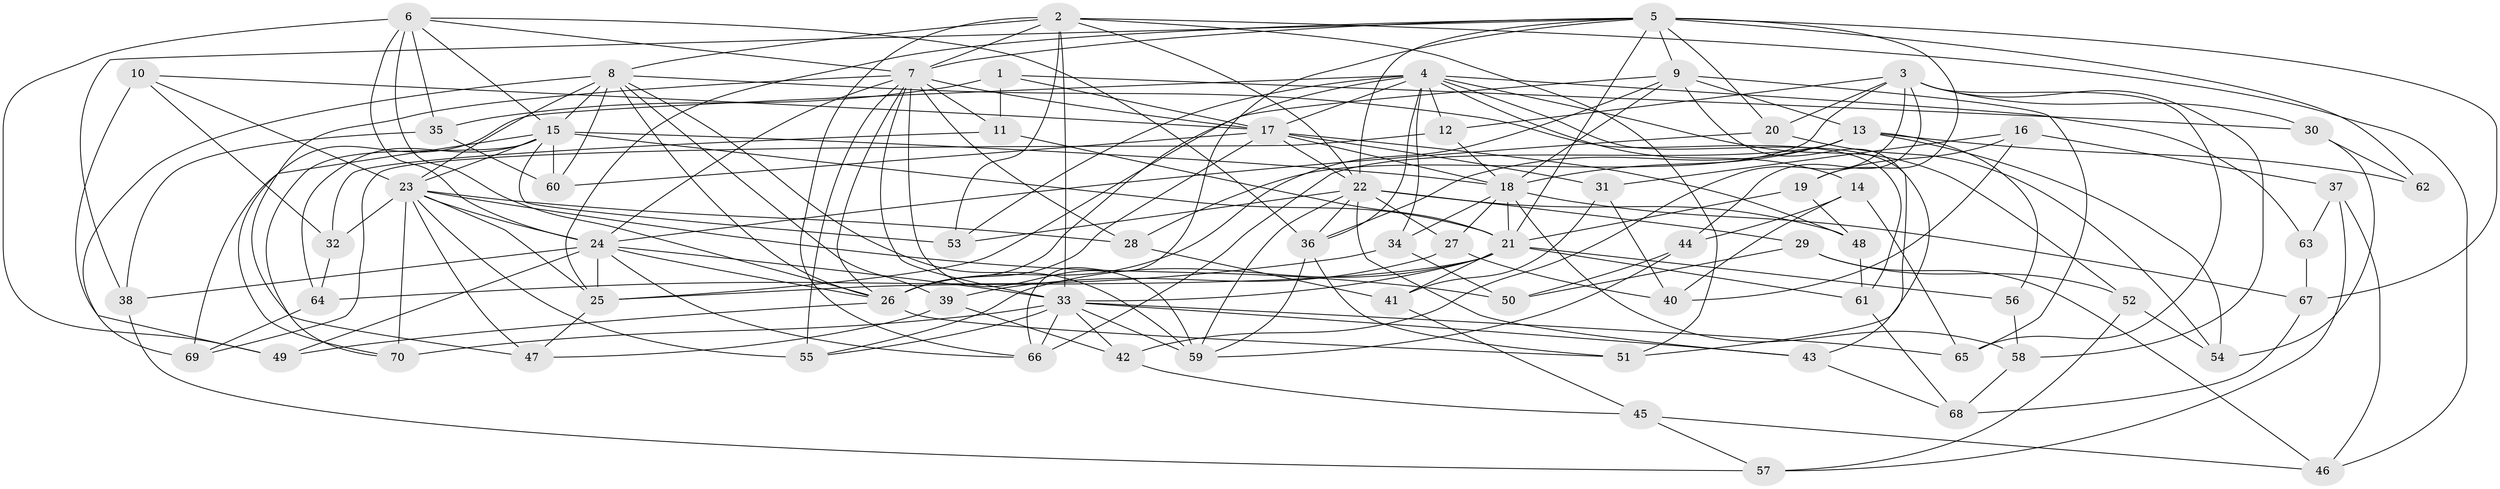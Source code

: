 // original degree distribution, {4: 1.0}
// Generated by graph-tools (version 1.1) at 2025/37/03/09/25 02:37:58]
// undirected, 70 vertices, 192 edges
graph export_dot {
graph [start="1"]
  node [color=gray90,style=filled];
  1;
  2;
  3;
  4;
  5;
  6;
  7;
  8;
  9;
  10;
  11;
  12;
  13;
  14;
  15;
  16;
  17;
  18;
  19;
  20;
  21;
  22;
  23;
  24;
  25;
  26;
  27;
  28;
  29;
  30;
  31;
  32;
  33;
  34;
  35;
  36;
  37;
  38;
  39;
  40;
  41;
  42;
  43;
  44;
  45;
  46;
  47;
  48;
  49;
  50;
  51;
  52;
  53;
  54;
  55;
  56;
  57;
  58;
  59;
  60;
  61;
  62;
  63;
  64;
  65;
  66;
  67;
  68;
  69;
  70;
  1 -- 11 [weight=1.0];
  1 -- 17 [weight=1.0];
  1 -- 30 [weight=1.0];
  1 -- 35 [weight=1.0];
  2 -- 7 [weight=1.0];
  2 -- 8 [weight=1.0];
  2 -- 22 [weight=1.0];
  2 -- 33 [weight=1.0];
  2 -- 46 [weight=1.0];
  2 -- 51 [weight=1.0];
  2 -- 53 [weight=1.0];
  2 -- 66 [weight=1.0];
  3 -- 12 [weight=1.0];
  3 -- 20 [weight=1.0];
  3 -- 28 [weight=1.0];
  3 -- 30 [weight=1.0];
  3 -- 42 [weight=1.0];
  3 -- 44 [weight=1.0];
  3 -- 58 [weight=1.0];
  3 -- 65 [weight=1.0];
  4 -- 12 [weight=1.0];
  4 -- 14 [weight=1.0];
  4 -- 17 [weight=1.0];
  4 -- 26 [weight=1.0];
  4 -- 34 [weight=1.0];
  4 -- 36 [weight=1.0];
  4 -- 43 [weight=1.0];
  4 -- 52 [weight=1.0];
  4 -- 53 [weight=1.0];
  4 -- 63 [weight=2.0];
  4 -- 70 [weight=1.0];
  5 -- 7 [weight=1.0];
  5 -- 9 [weight=1.0];
  5 -- 19 [weight=1.0];
  5 -- 20 [weight=1.0];
  5 -- 21 [weight=1.0];
  5 -- 22 [weight=1.0];
  5 -- 25 [weight=1.0];
  5 -- 38 [weight=1.0];
  5 -- 62 [weight=2.0];
  5 -- 66 [weight=1.0];
  5 -- 67 [weight=1.0];
  6 -- 7 [weight=1.0];
  6 -- 15 [weight=1.0];
  6 -- 24 [weight=1.0];
  6 -- 26 [weight=2.0];
  6 -- 35 [weight=1.0];
  6 -- 36 [weight=1.0];
  6 -- 49 [weight=1.0];
  7 -- 11 [weight=1.0];
  7 -- 17 [weight=1.0];
  7 -- 24 [weight=1.0];
  7 -- 26 [weight=1.0];
  7 -- 28 [weight=1.0];
  7 -- 33 [weight=1.0];
  7 -- 47 [weight=1.0];
  7 -- 55 [weight=1.0];
  7 -- 59 [weight=1.0];
  8 -- 15 [weight=2.0];
  8 -- 23 [weight=1.0];
  8 -- 26 [weight=1.0];
  8 -- 39 [weight=1.0];
  8 -- 59 [weight=1.0];
  8 -- 60 [weight=1.0];
  8 -- 61 [weight=1.0];
  8 -- 69 [weight=1.0];
  9 -- 13 [weight=3.0];
  9 -- 18 [weight=1.0];
  9 -- 25 [weight=2.0];
  9 -- 26 [weight=3.0];
  9 -- 51 [weight=1.0];
  9 -- 65 [weight=1.0];
  10 -- 17 [weight=1.0];
  10 -- 23 [weight=1.0];
  10 -- 32 [weight=1.0];
  10 -- 49 [weight=1.0];
  11 -- 21 [weight=1.0];
  11 -- 32 [weight=1.0];
  12 -- 18 [weight=1.0];
  12 -- 69 [weight=1.0];
  13 -- 18 [weight=1.0];
  13 -- 36 [weight=1.0];
  13 -- 54 [weight=1.0];
  13 -- 56 [weight=2.0];
  13 -- 62 [weight=1.0];
  13 -- 66 [weight=1.0];
  14 -- 40 [weight=1.0];
  14 -- 44 [weight=1.0];
  14 -- 65 [weight=1.0];
  15 -- 18 [weight=1.0];
  15 -- 21 [weight=1.0];
  15 -- 23 [weight=2.0];
  15 -- 53 [weight=1.0];
  15 -- 60 [weight=1.0];
  15 -- 64 [weight=1.0];
  15 -- 69 [weight=1.0];
  15 -- 70 [weight=1.0];
  16 -- 19 [weight=1.0];
  16 -- 31 [weight=1.0];
  16 -- 37 [weight=1.0];
  16 -- 40 [weight=1.0];
  17 -- 18 [weight=1.0];
  17 -- 22 [weight=1.0];
  17 -- 26 [weight=1.0];
  17 -- 31 [weight=1.0];
  17 -- 48 [weight=1.0];
  17 -- 60 [weight=1.0];
  18 -- 21 [weight=1.0];
  18 -- 27 [weight=1.0];
  18 -- 34 [weight=1.0];
  18 -- 58 [weight=1.0];
  18 -- 67 [weight=1.0];
  19 -- 21 [weight=1.0];
  19 -- 48 [weight=1.0];
  20 -- 24 [weight=1.0];
  20 -- 54 [weight=1.0];
  21 -- 25 [weight=2.0];
  21 -- 33 [weight=1.0];
  21 -- 41 [weight=1.0];
  21 -- 55 [weight=1.0];
  21 -- 56 [weight=1.0];
  21 -- 61 [weight=1.0];
  22 -- 27 [weight=1.0];
  22 -- 29 [weight=1.0];
  22 -- 36 [weight=1.0];
  22 -- 43 [weight=1.0];
  22 -- 48 [weight=1.0];
  22 -- 53 [weight=1.0];
  22 -- 59 [weight=1.0];
  23 -- 24 [weight=1.0];
  23 -- 25 [weight=1.0];
  23 -- 28 [weight=1.0];
  23 -- 32 [weight=1.0];
  23 -- 47 [weight=1.0];
  23 -- 50 [weight=1.0];
  23 -- 55 [weight=1.0];
  23 -- 70 [weight=1.0];
  24 -- 25 [weight=1.0];
  24 -- 26 [weight=1.0];
  24 -- 33 [weight=1.0];
  24 -- 38 [weight=1.0];
  24 -- 49 [weight=1.0];
  24 -- 66 [weight=1.0];
  25 -- 47 [weight=1.0];
  26 -- 49 [weight=1.0];
  26 -- 51 [weight=1.0];
  27 -- 39 [weight=1.0];
  27 -- 40 [weight=1.0];
  28 -- 41 [weight=1.0];
  29 -- 46 [weight=1.0];
  29 -- 50 [weight=1.0];
  29 -- 52 [weight=1.0];
  30 -- 54 [weight=1.0];
  30 -- 62 [weight=1.0];
  31 -- 40 [weight=1.0];
  31 -- 41 [weight=1.0];
  32 -- 64 [weight=1.0];
  33 -- 42 [weight=1.0];
  33 -- 43 [weight=1.0];
  33 -- 55 [weight=1.0];
  33 -- 59 [weight=1.0];
  33 -- 65 [weight=1.0];
  33 -- 66 [weight=2.0];
  33 -- 70 [weight=1.0];
  34 -- 50 [weight=1.0];
  34 -- 64 [weight=1.0];
  35 -- 38 [weight=1.0];
  35 -- 60 [weight=1.0];
  36 -- 51 [weight=1.0];
  36 -- 59 [weight=1.0];
  37 -- 46 [weight=1.0];
  37 -- 57 [weight=1.0];
  37 -- 63 [weight=1.0];
  38 -- 57 [weight=1.0];
  39 -- 42 [weight=1.0];
  39 -- 47 [weight=1.0];
  41 -- 45 [weight=1.0];
  42 -- 45 [weight=1.0];
  43 -- 68 [weight=1.0];
  44 -- 50 [weight=1.0];
  44 -- 59 [weight=1.0];
  45 -- 46 [weight=1.0];
  45 -- 57 [weight=1.0];
  48 -- 61 [weight=1.0];
  52 -- 54 [weight=1.0];
  52 -- 57 [weight=1.0];
  56 -- 58 [weight=1.0];
  58 -- 68 [weight=1.0];
  61 -- 68 [weight=1.0];
  63 -- 67 [weight=1.0];
  64 -- 69 [weight=1.0];
  67 -- 68 [weight=1.0];
}
